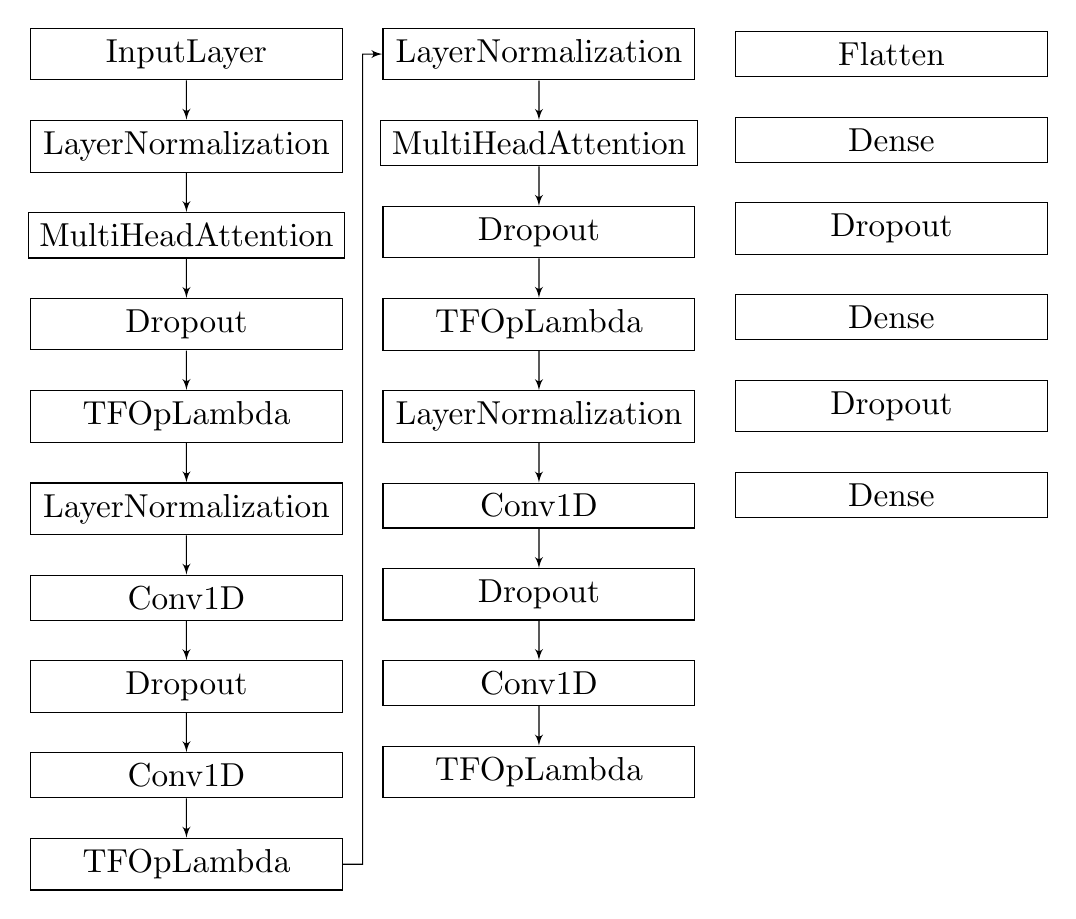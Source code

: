 \begin{tikzpicture}[>=latex']
    \tikzset{block/.style= {draw, rectangle, align=center,minimum width=3.3cm, scale=1.2},
    rblock/.style={draw, shape=rectangle,rounded corners=1.5em,align=center,minimum width=2cm,minimum height=1cm},
    input/.style={ % requires library shapes.geometric
    draw,
    trapezium,
    trapezium left angle=60,
    trapezium right angle=120,
    minimum width=2cm,
    align=center,
    minimum height=1cm
    },
    }

    \node [block] (layer1) {InputLayer};
    \node [block, below=0.5cm of layer1] (layer2) {LayerNormalization};
    \node [block, below=0.5cm of layer2] (layer3) {MultiHeadAttention};
    \node [block, below=0.5cm of layer3] (layer4) {Dropout};
    \node [block, below=0.5cm of layer4] (layer5) {TFOpLambda};
    \node [block, below=0.5cm of layer5] (layer6) {LayerNormalization};
    \node [block, below=0.5cm of layer6] (layer7) {Conv1D};
    \node [block, below=0.5cm of layer7] (layer8) {Dropout};
    \node [block, below=0.5cm of layer8] (layer9) {Conv1D};
    \node [block, below=0.5cm of layer9] (layer10) {TFOpLambda};

    \node [block, right=0.5cm of layer1] (layer11) {LayerNormalization};
    \node [block, below=0.5cm of layer11] (layer12) {MultiHeadAttention};
    \node [block, below=0.5cm of layer12] (layer13) {Dropout};
    \node [block, below=0.5cm of layer13] (layer14) {TFOpLambda};
    \node [block, below=0.5cm of layer14] (layer15) {LayerNormalization};
    \node [block, below=0.5cm of layer15] (layer16) {Conv1D};
    \node [block, below=0.5cm of layer16] (layer17) {Dropout};
    \node [block, below=0.5cm of layer17] (layer18) {Conv1D};
    \node [block, below=0.5cm of layer18] (layer19) {TFOpLambda};
    \node [block, right=0.5cm of layer11] (layer20) {Flatten};
    \node [block, below=0.5cm of layer20] (layer21) {Dense};
    \node [block, below=0.5cm of layer21] (layer22) {Dropout};
    \node [block, below=0.5cm of layer22] (layer23) {Dense};
    \node [block, below=0.5cm of layer23] (layer24) {Dropout};
    \node [block, below=0.5cm of layer24] (layer25) {Dense};

    %% paths
    \path[draw,->, text width=3cm, align=center]
                (layer1) edge (layer2)
                (layer2) edge (layer3)
                (layer3) edge (layer4)
                (layer4) edge (layer5)
                (layer5) edge (layer6)
                (layer6) edge (layer7)
                (layer7) edge (layer8)
                (layer8) edge (layer9)
                (layer9) edge (layer10)
                (layer11) edge (layer12)
                (layer12) edge (layer13)
                (layer13) edge (layer14)
                (layer14) edge (layer15)
                (layer15) edge (layer16)
                (layer16) edge (layer17)
                (layer17) edge (layer18)
                (layer18) edge (layer19)
                (layer10) -- ([xshift=0.25cm]layer10.east) -- ([xshift=-0.25cm]layer11.west) -- (layer11)
                ;
\end{tikzpicture}